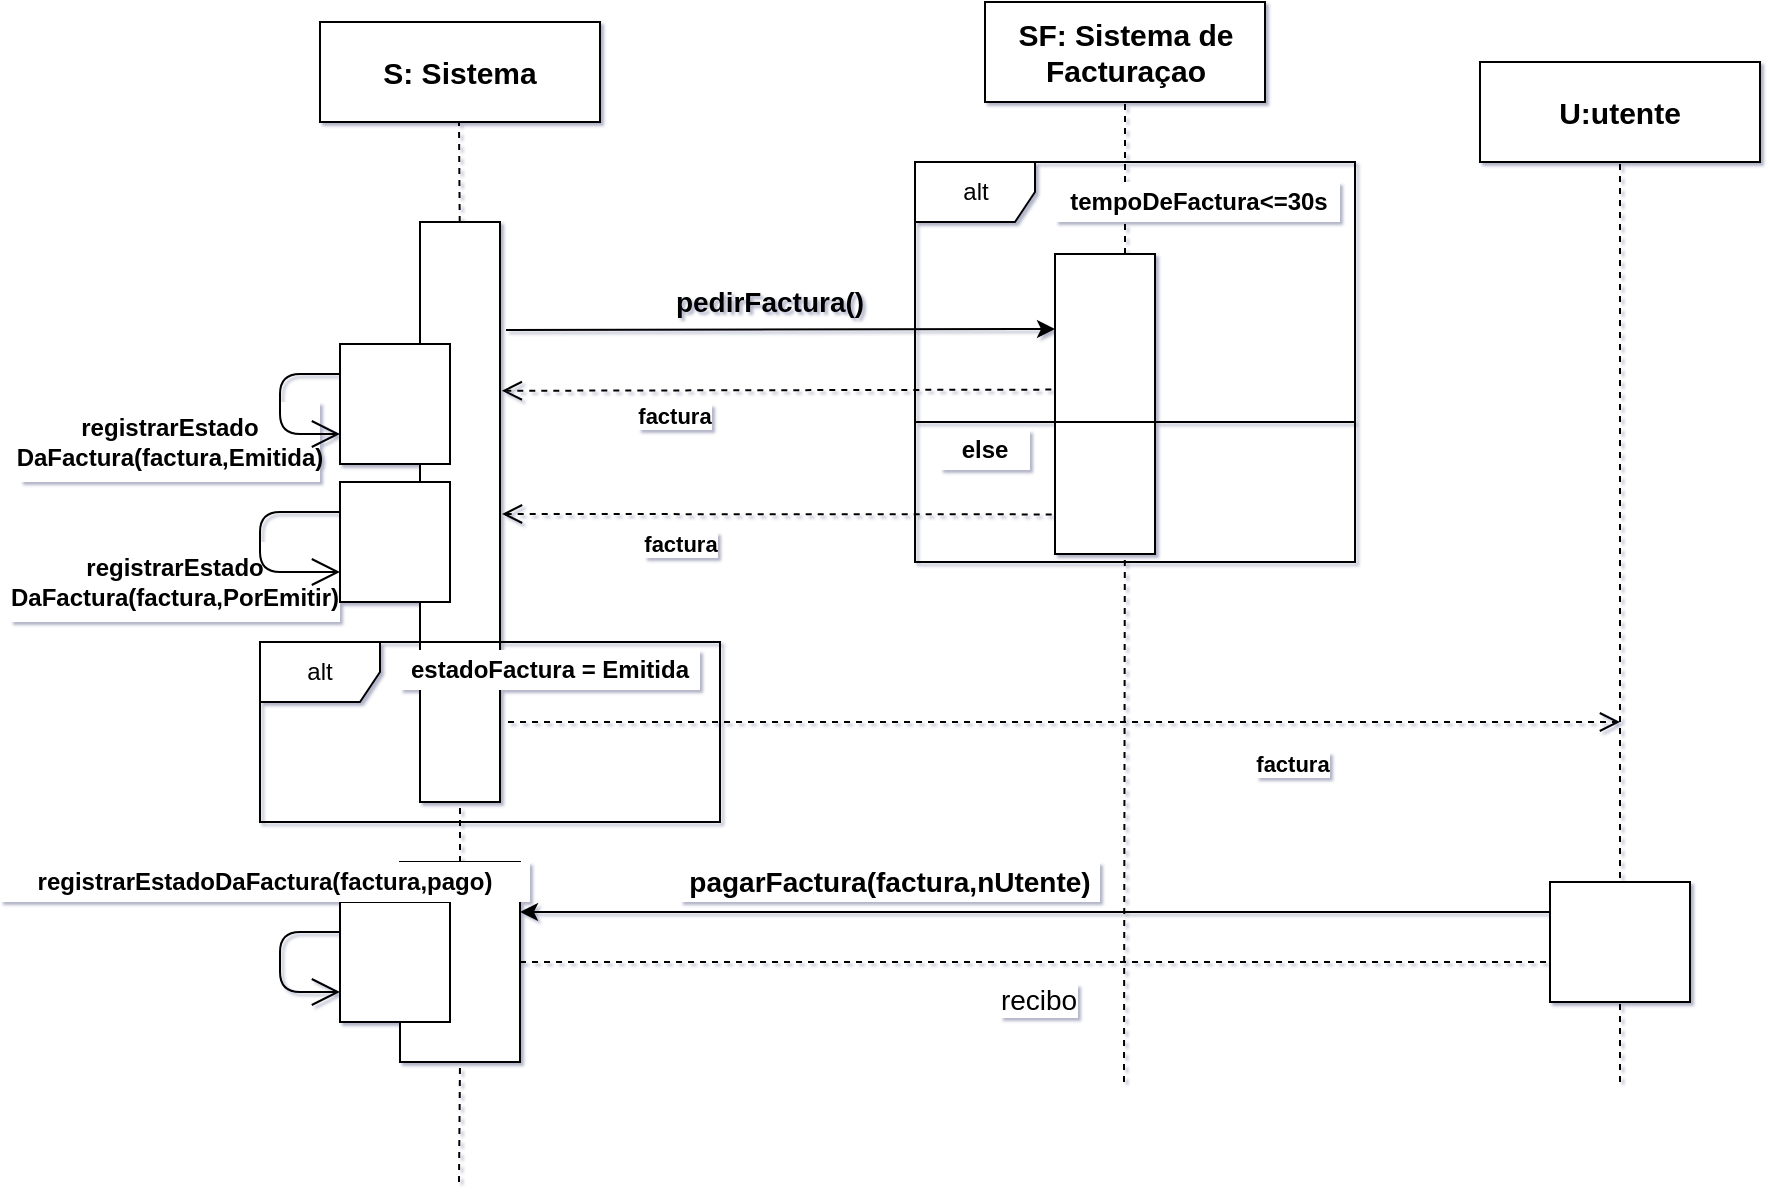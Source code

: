 <mxfile version="14.2.4" type="device"><diagram id="5uvHqS37nqHsaP-Mnchy" name="Page-1"><mxGraphModel dx="1221" dy="645" grid="1" gridSize="10" guides="1" tooltips="1" connect="1" arrows="1" fold="1" page="1" pageScale="1" pageWidth="1169" pageHeight="827" math="0" shadow="1"><root><mxCell id="0"/><mxCell id="1" parent="0"/><mxCell id="9sZFvFhpdCAO_aXJBTEk-28" value="&lt;font size=&quot;1&quot;&gt;&lt;b style=&quot;font-size: 12px&quot;&gt;registrarEstado&lt;br&gt;DaFactura(factura,PorEmitir)&lt;/b&gt;&lt;/font&gt;" style="text;html=1;strokeColor=none;align=center;verticalAlign=middle;whiteSpace=wrap;rounded=0;fillColor=#ffffff;" parent="1" vertex="1"><mxGeometry x="5" y="350" width="165" height="40" as="geometry"/></mxCell><mxCell id="9sZFvFhpdCAO_aXJBTEk-14" value="alt" style="shape=umlFrame;whiteSpace=wrap;html=1;strokeColor=#000000;fillColor=#ffffff;" parent="1" vertex="1"><mxGeometry x="457.5" y="160" width="220" height="200" as="geometry"/></mxCell><mxCell id="9sZFvFhpdCAO_aXJBTEk-2" value="&lt;font style=&quot;font-size: 15px&quot;&gt;SF: Sistema de Facturaçao&lt;/font&gt;" style="text;html=1;align=center;verticalAlign=middle;whiteSpace=wrap;rounded=0;fontStyle=1;strokeColor=#000000;fillColor=#ffffff;" parent="1" vertex="1"><mxGeometry x="492.5" y="80" width="140" height="50" as="geometry"/></mxCell><mxCell id="9sZFvFhpdCAO_aXJBTEk-3" value="&lt;font style=&quot;font-size: 15px&quot;&gt;S: Sistema&lt;/font&gt;" style="text;html=1;align=center;verticalAlign=middle;whiteSpace=wrap;rounded=0;fontStyle=1;strokeColor=#000000;fillColor=#ffffff;" parent="1" vertex="1"><mxGeometry x="160" y="90" width="140" height="50" as="geometry"/></mxCell><mxCell id="9sZFvFhpdCAO_aXJBTEk-5" value="&lt;font style=&quot;font-size: 15px&quot;&gt;U:utente&lt;/font&gt;" style="text;html=1;align=center;verticalAlign=middle;whiteSpace=wrap;rounded=0;fontStyle=1;strokeColor=#000000;fillColor=#ffffff;" parent="1" vertex="1"><mxGeometry x="740" y="110" width="140" height="50" as="geometry"/></mxCell><mxCell id="9sZFvFhpdCAO_aXJBTEk-7" value="" style="endArrow=none;dashed=1;html=1;entryX=0.5;entryY=1;entryDx=0;entryDy=0;" parent="1" target="9sZFvFhpdCAO_aXJBTEk-2" edge="1"><mxGeometry width="50" height="50" relative="1" as="geometry"><mxPoint x="562" y="620" as="sourcePoint"/><mxPoint x="562" y="160" as="targetPoint"/><Array as="points"><mxPoint x="562.5" y="300"/></Array></mxGeometry></mxCell><mxCell id="9sZFvFhpdCAO_aXJBTEk-8" value="" style="endArrow=none;dashed=1;html=1;entryX=0.5;entryY=1;entryDx=0;entryDy=0;" parent="1" edge="1"><mxGeometry width="50" height="50" relative="1" as="geometry"><mxPoint x="229.857" y="190" as="sourcePoint"/><mxPoint x="229.5" y="140" as="targetPoint"/></mxGeometry></mxCell><mxCell id="9sZFvFhpdCAO_aXJBTEk-9" value="" style="endArrow=none;dashed=1;html=1;entryX=0.5;entryY=1;entryDx=0;entryDy=0;" parent="1" edge="1"><mxGeometry width="50" height="50" relative="1" as="geometry"><mxPoint x="810" y="620" as="sourcePoint"/><mxPoint x="810" y="160" as="targetPoint"/></mxGeometry></mxCell><mxCell id="9sZFvFhpdCAO_aXJBTEk-12" value="" style="rounded=0;whiteSpace=wrap;html=1;strokeColor=#000000;fillColor=#ffffff;" parent="1" vertex="1"><mxGeometry x="527.5" y="206" width="50" height="150" as="geometry"/></mxCell><mxCell id="9sZFvFhpdCAO_aXJBTEk-16" value="&lt;b&gt;tempoDeFactura&amp;lt;=30s&lt;/b&gt;" style="text;html=1;strokeColor=none;align=center;verticalAlign=middle;whiteSpace=wrap;rounded=0;fillColor=#ffffff;" parent="1" vertex="1"><mxGeometry x="527.5" y="170" width="142.5" height="20" as="geometry"/></mxCell><mxCell id="9sZFvFhpdCAO_aXJBTEk-18" value="" style="endArrow=none;dashed=1;html=1;entryX=0.5;entryY=1;entryDx=0;entryDy=0;" parent="1" source="9sZFvFhpdCAO_aXJBTEk-29" target="9sZFvFhpdCAO_aXJBTEk-17" edge="1"><mxGeometry width="50" height="50" relative="1" as="geometry"><mxPoint x="229.5" y="600" as="sourcePoint"/><mxPoint x="229.5" y="140" as="targetPoint"/></mxGeometry></mxCell><mxCell id="9sZFvFhpdCAO_aXJBTEk-21" value="&lt;b&gt;&lt;font style=&quot;font-size: 14px&quot;&gt;pedirFactura()&lt;/font&gt;&lt;/b&gt;" style="text;html=1;strokeColor=none;fillColor=none;align=center;verticalAlign=middle;whiteSpace=wrap;rounded=0;" parent="1" vertex="1"><mxGeometry x="330" y="220" width="110" height="20" as="geometry"/></mxCell><mxCell id="9sZFvFhpdCAO_aXJBTEk-25" value="&lt;font size=&quot;1&quot;&gt;&lt;b style=&quot;font-size: 12px&quot;&gt;registrarEstado&lt;br&gt;DaFactura(factura,Emitida)&lt;/b&gt;&lt;/font&gt;" style="text;html=1;strokeColor=none;align=center;verticalAlign=middle;whiteSpace=wrap;rounded=0;fillColor=#ffffff;" parent="1" vertex="1"><mxGeometry x="10" y="280" width="150" height="40" as="geometry"/></mxCell><mxCell id="9sZFvFhpdCAO_aXJBTEk-29" value="" style="rounded=0;whiteSpace=wrap;html=1;strokeColor=#000000;fillColor=#ffffff;" parent="1" vertex="1"><mxGeometry x="200" y="510" width="60" height="100" as="geometry"/></mxCell><mxCell id="9sZFvFhpdCAO_aXJBTEk-30" value="" style="endArrow=none;dashed=1;html=1;entryX=0.5;entryY=1;entryDx=0;entryDy=0;" parent="1" target="9sZFvFhpdCAO_aXJBTEk-29" edge="1"><mxGeometry width="50" height="50" relative="1" as="geometry"><mxPoint x="229.5" y="670.0" as="sourcePoint"/><mxPoint x="230" y="400.0" as="targetPoint"/></mxGeometry></mxCell><mxCell id="9sZFvFhpdCAO_aXJBTEk-31" value="" style="endArrow=classic;html=1;entryX=1;entryY=0.25;entryDx=0;entryDy=0;exitX=0;exitY=0.25;exitDx=0;exitDy=0;" parent="1" target="9sZFvFhpdCAO_aXJBTEk-29" edge="1" source="AZVB50daAi46xhwExre_-6"><mxGeometry width="50" height="50" relative="1" as="geometry"><mxPoint x="870" y="535" as="sourcePoint"/><mxPoint x="620" y="520" as="targetPoint"/></mxGeometry></mxCell><mxCell id="9sZFvFhpdCAO_aXJBTEk-32" value="&lt;b&gt;&lt;font style=&quot;font-size: 14px&quot;&gt;pagarFactura(factura,nUtente)&lt;/font&gt;&lt;/b&gt;" style="text;html=1;strokeColor=none;align=center;verticalAlign=middle;whiteSpace=wrap;rounded=0;fillColor=#ffffff;" parent="1" vertex="1"><mxGeometry x="340" y="510" width="210" height="20" as="geometry"/></mxCell><mxCell id="9sZFvFhpdCAO_aXJBTEk-33" value="&lt;font style=&quot;font-size: 14px&quot;&gt;recibo&lt;/font&gt;" style="html=1;verticalAlign=bottom;endArrow=open;dashed=1;endSize=8;exitX=1;exitY=0.5;exitDx=0;exitDy=0;" parent="1" source="9sZFvFhpdCAO_aXJBTEk-29" edge="1"><mxGeometry x="-0.04" y="-30" relative="1" as="geometry"><mxPoint x="630" y="550" as="sourcePoint"/><mxPoint x="800" y="560" as="targetPoint"/><mxPoint as="offset"/></mxGeometry></mxCell><mxCell id="9sZFvFhpdCAO_aXJBTEk-34" value="" style="rounded=0;whiteSpace=wrap;html=1;strokeColor=#000000;fillColor=#ffffff;" parent="1" vertex="1"><mxGeometry x="170" y="530" width="55" height="60" as="geometry"/></mxCell><mxCell id="9sZFvFhpdCAO_aXJBTEk-36" value="" style="endArrow=open;endFill=1;endSize=12;html=1;exitX=0;exitY=0.25;exitDx=0;exitDy=0;entryX=0;entryY=0.75;entryDx=0;entryDy=0;" parent="1" source="9sZFvFhpdCAO_aXJBTEk-34" target="9sZFvFhpdCAO_aXJBTEk-34" edge="1"><mxGeometry width="160" relative="1" as="geometry"><mxPoint x="-160" y="630" as="sourcePoint"/><mxPoint y="630" as="targetPoint"/><Array as="points"><mxPoint x="140" y="545"/><mxPoint x="140" y="575"/></Array></mxGeometry></mxCell><mxCell id="9sZFvFhpdCAO_aXJBTEk-37" value="&lt;font size=&quot;1&quot;&gt;&lt;b style=&quot;font-size: 12px&quot;&gt;registrarEstadoDaFactura(factura,pago)&lt;/b&gt;&lt;/font&gt;" style="text;html=1;strokeColor=none;align=center;verticalAlign=middle;whiteSpace=wrap;rounded=0;fillColor=#ffffff;" parent="1" vertex="1"><mxGeometry y="510" width="265" height="20" as="geometry"/></mxCell><mxCell id="9sZFvFhpdCAO_aXJBTEk-15" value="" style="line;strokeWidth=1;fillColor=none;align=left;verticalAlign=middle;spacingTop=-1;spacingLeft=3;spacingRight=3;rotatable=0;labelPosition=right;points=[];portConstraint=eastwest;" parent="1" vertex="1"><mxGeometry x="457.5" y="286" width="220" height="8" as="geometry"/></mxCell><mxCell id="9sZFvFhpdCAO_aXJBTEk-44" value="else" style="text;html=1;strokeColor=none;align=center;verticalAlign=middle;whiteSpace=wrap;rounded=0;fillColor=#ffffff;fontStyle=1" parent="1" vertex="1"><mxGeometry x="470" y="294" width="45" height="20" as="geometry"/></mxCell><mxCell id="9sZFvFhpdCAO_aXJBTEk-45" value="&lt;b&gt;factura&lt;/b&gt;" style="html=1;verticalAlign=bottom;endArrow=open;dashed=1;endSize=8;exitX=-0.037;exitY=0.452;exitDx=0;exitDy=0;exitPerimeter=0;entryX=1.022;entryY=0.291;entryDx=0;entryDy=0;entryPerimeter=0;" parent="1" source="9sZFvFhpdCAO_aXJBTEk-12" target="9sZFvFhpdCAO_aXJBTEk-17" edge="1"><mxGeometry x="0.374" y="22" relative="1" as="geometry"><mxPoint x="527.5" y="340.5" as="sourcePoint"/><mxPoint x="252" y="340" as="targetPoint"/><mxPoint as="offset"/></mxGeometry></mxCell><mxCell id="9sZFvFhpdCAO_aXJBTEk-47" value="&lt;b&gt;factura&lt;/b&gt;" style="html=1;verticalAlign=bottom;endArrow=open;dashed=1;endSize=8;exitX=-0.033;exitY=0.868;exitDx=0;exitDy=0;exitPerimeter=0;" parent="1" source="9sZFvFhpdCAO_aXJBTEk-12" edge="1"><mxGeometry x="0.352" y="24" relative="1" as="geometry"><mxPoint x="527.5" y="390.74" as="sourcePoint"/><mxPoint x="251" y="336" as="targetPoint"/><mxPoint as="offset"/></mxGeometry></mxCell><mxCell id="9sZFvFhpdCAO_aXJBTEk-49" value="" style="endArrow=open;endFill=1;endSize=12;html=1;exitX=0;exitY=0.25;exitDx=0;exitDy=0;entryX=0;entryY=0.75;entryDx=0;entryDy=0;" parent="1" source="9sZFvFhpdCAO_aXJBTEk-48" target="9sZFvFhpdCAO_aXJBTEk-48" edge="1"><mxGeometry width="160" relative="1" as="geometry"><mxPoint x="-160" y="470" as="sourcePoint"/><mxPoint y="470" as="targetPoint"/><Array as="points"><mxPoint x="130" y="335"/><mxPoint x="130" y="365"/></Array></mxGeometry></mxCell><mxCell id="9sZFvFhpdCAO_aXJBTEk-51" value="" style="endArrow=open;endFill=1;endSize=12;html=1;exitX=0;exitY=0.25;exitDx=0;exitDy=0;entryX=0;entryY=0.75;entryDx=0;entryDy=0;" parent="1" source="9sZFvFhpdCAO_aXJBTEk-50" target="9sZFvFhpdCAO_aXJBTEk-50" edge="1"><mxGeometry width="160" relative="1" as="geometry"><mxPoint x="-160" y="390" as="sourcePoint"/><mxPoint y="390" as="targetPoint"/><Array as="points"><mxPoint x="140" y="266"/><mxPoint x="140" y="296"/></Array></mxGeometry></mxCell><mxCell id="9sZFvFhpdCAO_aXJBTEk-54" value="" style="endArrow=none;dashed=1;html=1;entryX=0.5;entryY=1;entryDx=0;entryDy=0;" parent="1" source="9sZFvFhpdCAO_aXJBTEk-17" edge="1"><mxGeometry width="50" height="50" relative="1" as="geometry"><mxPoint x="229.811" y="280" as="sourcePoint"/><mxPoint x="230" y="230" as="targetPoint"/></mxGeometry></mxCell><mxCell id="9sZFvFhpdCAO_aXJBTEk-17" value="" style="rounded=0;whiteSpace=wrap;html=1;strokeColor=#000000;fillColor=#ffffff;" parent="1" vertex="1"><mxGeometry x="210" y="190" width="40" height="290" as="geometry"/></mxCell><mxCell id="9sZFvFhpdCAO_aXJBTEk-48" value="" style="rounded=0;whiteSpace=wrap;html=1;strokeColor=#000000;fillColor=#ffffff;" parent="1" vertex="1"><mxGeometry x="170" y="320" width="55" height="60" as="geometry"/></mxCell><mxCell id="9sZFvFhpdCAO_aXJBTEk-50" value="" style="rounded=0;whiteSpace=wrap;html=1;strokeColor=#000000;fillColor=#ffffff;" parent="1" vertex="1"><mxGeometry x="170" y="251" width="55" height="60" as="geometry"/></mxCell><mxCell id="AZVB50daAi46xhwExre_-1" value="" style="endArrow=classic;html=1;entryX=0;entryY=0.25;entryDx=0;entryDy=0;" edge="1" parent="1" target="9sZFvFhpdCAO_aXJBTEk-12"><mxGeometry width="50" height="50" relative="1" as="geometry"><mxPoint x="253" y="244" as="sourcePoint"/><mxPoint x="455" y="267" as="targetPoint"/></mxGeometry></mxCell><mxCell id="AZVB50daAi46xhwExre_-3" value="&lt;b&gt;estadoFactura = Emitida&lt;/b&gt;" style="text;html=1;strokeColor=none;align=center;verticalAlign=middle;whiteSpace=wrap;rounded=0;fillColor=#ffffff;" vertex="1" parent="1"><mxGeometry x="200" y="404" width="150" height="20" as="geometry"/></mxCell><mxCell id="AZVB50daAi46xhwExre_-5" value="&lt;b&gt;factura&lt;/b&gt;" style="html=1;verticalAlign=bottom;endArrow=open;dashed=1;endSize=8;" edge="1" parent="1"><mxGeometry x="0.412" y="-30" relative="1" as="geometry"><mxPoint x="254" y="440" as="sourcePoint"/><mxPoint x="810" y="440" as="targetPoint"/><mxPoint x="-1" as="offset"/></mxGeometry></mxCell><mxCell id="AZVB50daAi46xhwExre_-6" value="" style="rounded=0;whiteSpace=wrap;html=1;fillColor=#ffffff;" vertex="1" parent="1"><mxGeometry x="775" y="520" width="70" height="60" as="geometry"/></mxCell><mxCell id="AZVB50daAi46xhwExre_-2" value="alt" style="shape=umlFrame;whiteSpace=wrap;html=1;strokeColor=#000000;fillColor=#ffffff;" vertex="1" parent="1"><mxGeometry x="130" y="400" width="230" height="90" as="geometry"/></mxCell></root></mxGraphModel></diagram></mxfile>